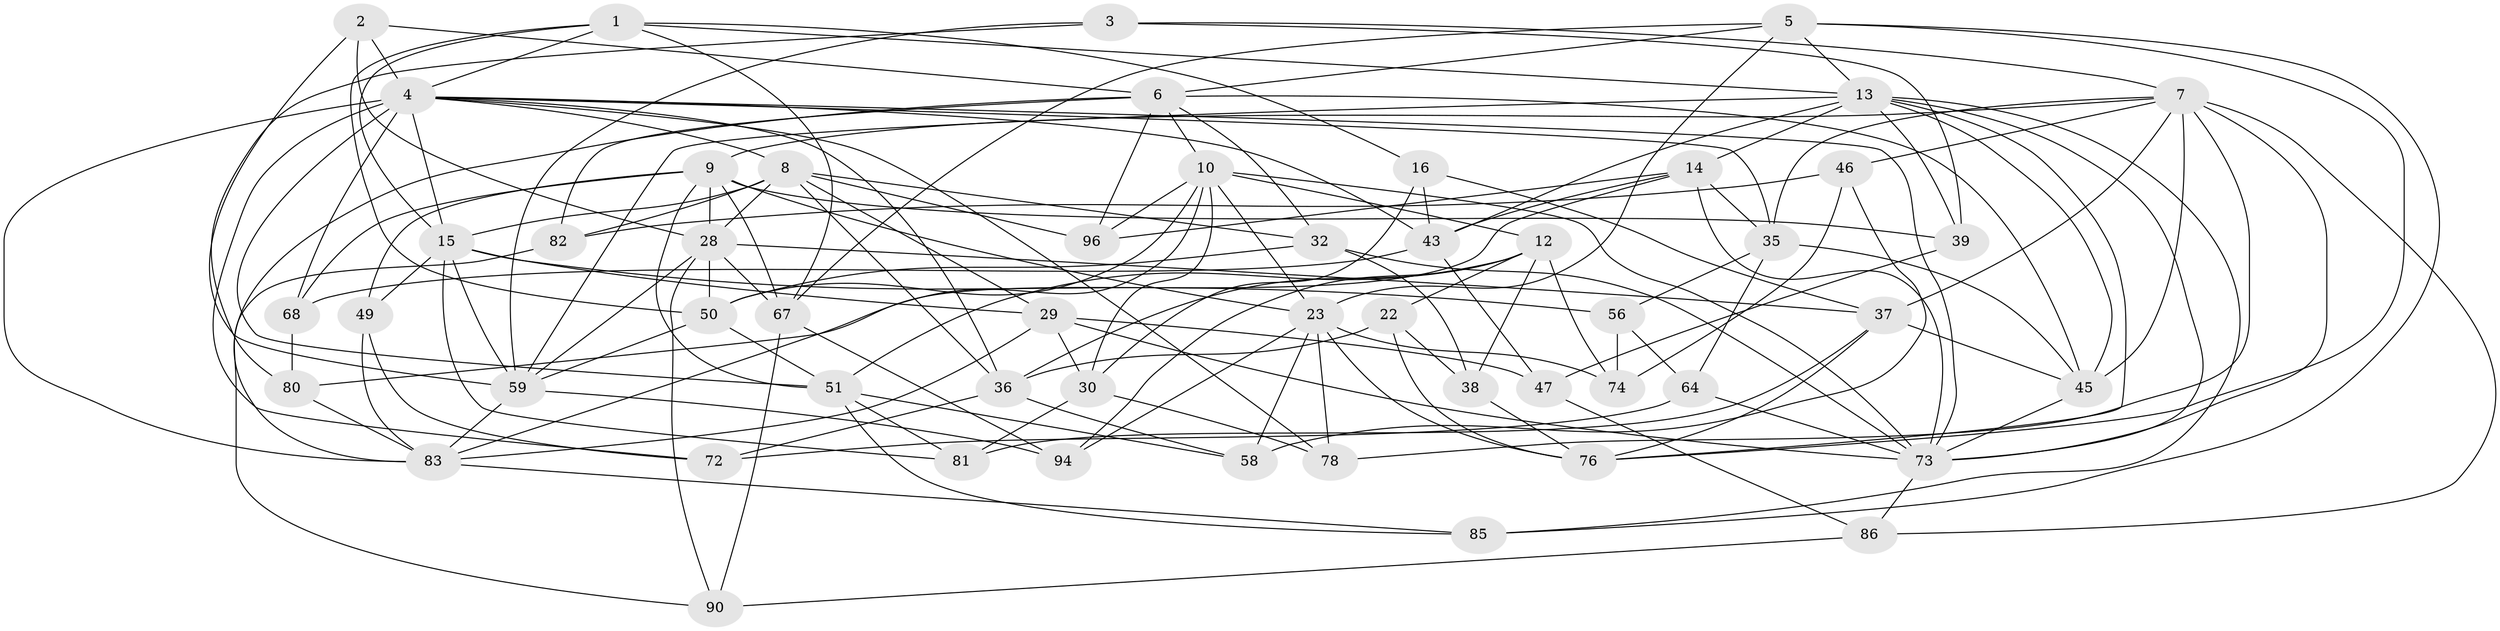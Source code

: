 // original degree distribution, {4: 1.0}
// Generated by graph-tools (version 1.1) at 2025/16/03/09/25 04:16:21]
// undirected, 53 vertices, 153 edges
graph export_dot {
graph [start="1"]
  node [color=gray90,style=filled];
  1 [super="+24"];
  2;
  3;
  4 [super="+17+62+52"];
  5 [super="+33"];
  6 [super="+27"];
  7 [super="+103+31+57"];
  8 [super="+25+54"];
  9 [super="+26"];
  10 [super="+21+11"];
  12 [super="+20"];
  13 [super="+18+48+19"];
  14 [super="+101"];
  15 [super="+42+65"];
  16;
  22;
  23 [super="+100"];
  28 [super="+60"];
  29 [super="+40"];
  30 [super="+97"];
  32 [super="+102"];
  35 [super="+92"];
  36 [super="+55"];
  37 [super="+69"];
  38 [super="+87"];
  39;
  43 [super="+95"];
  45 [super="+53"];
  46;
  47;
  49;
  50 [super="+99"];
  51 [super="+66+75"];
  56;
  58;
  59 [super="+70+71"];
  64;
  67 [super="+79"];
  68;
  72;
  73 [super="+77"];
  74;
  76 [super="+84"];
  78 [super="+89"];
  80;
  81;
  82;
  83 [super="+98+93"];
  85;
  86;
  90;
  94;
  96;
  1 -- 16;
  1 -- 67;
  1 -- 50;
  1 -- 13;
  1 -- 15;
  1 -- 4;
  2 -- 59;
  2 -- 28;
  2 -- 4;
  2 -- 6;
  3 -- 80;
  3 -- 39;
  3 -- 59;
  3 -- 7;
  4 -- 51 [weight=2];
  4 -- 68;
  4 -- 8;
  4 -- 72;
  4 -- 78;
  4 -- 15;
  4 -- 83;
  4 -- 43;
  4 -- 73;
  4 -- 35;
  4 -- 36;
  5 -- 67;
  5 -- 85;
  5 -- 6;
  5 -- 13;
  5 -- 23;
  5 -- 76;
  6 -- 10;
  6 -- 32;
  6 -- 96;
  6 -- 82;
  6 -- 83;
  6 -- 45;
  7 -- 46;
  7 -- 73;
  7 -- 9;
  7 -- 35;
  7 -- 37;
  7 -- 78 [weight=2];
  7 -- 86;
  7 -- 45;
  8 -- 28;
  8 -- 96;
  8 -- 32;
  8 -- 15;
  8 -- 82;
  8 -- 36;
  8 -- 29;
  9 -- 67;
  9 -- 28;
  9 -- 51;
  9 -- 49;
  9 -- 68;
  9 -- 39;
  9 -- 23;
  10 -- 96;
  10 -- 12;
  10 -- 50;
  10 -- 23;
  10 -- 83;
  10 -- 30;
  10 -- 73;
  12 -- 94;
  12 -- 38 [weight=2];
  12 -- 51;
  12 -- 36;
  12 -- 22;
  12 -- 74;
  13 -- 85;
  13 -- 14;
  13 -- 39;
  13 -- 59;
  13 -- 73;
  13 -- 43;
  13 -- 76;
  13 -- 45;
  14 -- 96;
  14 -- 80;
  14 -- 43;
  14 -- 35;
  14 -- 73;
  15 -- 81;
  15 -- 59;
  15 -- 56;
  15 -- 49;
  15 -- 29;
  16 -- 30;
  16 -- 43;
  16 -- 37;
  22 -- 36;
  22 -- 38;
  22 -- 76;
  23 -- 94;
  23 -- 78;
  23 -- 58;
  23 -- 74;
  23 -- 76;
  28 -- 37;
  28 -- 50;
  28 -- 67;
  28 -- 90;
  28 -- 59;
  29 -- 47;
  29 -- 83;
  29 -- 73;
  29 -- 30;
  30 -- 78 [weight=2];
  30 -- 81;
  32 -- 38 [weight=2];
  32 -- 73;
  32 -- 50;
  35 -- 56;
  35 -- 64;
  35 -- 45;
  36 -- 58;
  36 -- 72;
  37 -- 81;
  37 -- 76;
  37 -- 45;
  38 -- 76;
  39 -- 47;
  43 -- 68;
  43 -- 47;
  45 -- 73;
  46 -- 82;
  46 -- 58;
  46 -- 74;
  47 -- 86;
  49 -- 72;
  49 -- 83;
  50 -- 59;
  50 -- 51;
  51 -- 58;
  51 -- 85;
  51 -- 81;
  56 -- 64;
  56 -- 74;
  59 -- 83;
  59 -- 94;
  64 -- 72;
  64 -- 73;
  67 -- 90;
  67 -- 94;
  68 -- 80;
  73 -- 86;
  80 -- 83;
  82 -- 90;
  83 -- 85;
  86 -- 90;
}
